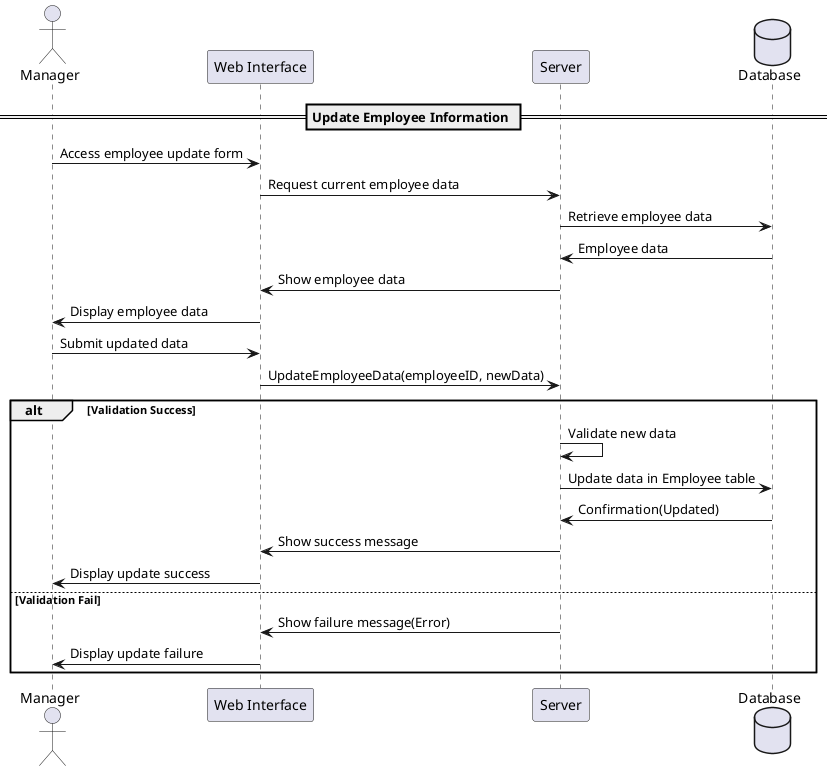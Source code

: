 @startuml
actor Manager as manager
participant "Web Interface" as webInterface
participant "Server" as server
database "Database" as database

== Update Employee Information ==

manager -> webInterface : Access employee update form
webInterface -> server : Request current employee data

server -> database : Retrieve employee data
database -> server : Employee data

server -> webInterface : Show employee data
webInterface -> manager : Display employee data

manager -> webInterface : Submit updated data
webInterface -> server : UpdateEmployeeData(employeeID, newData)

alt Validation Success
    server -> server : Validate new data

    server -> database : Update data in Employee table
    database -> server : Confirmation(Updated)

    server -> webInterface : Show success message
    webInterface -> manager : Display update success
else Validation Fail
    server -> webInterface : Show failure message(Error)
    webInterface -> manager : Display update failure
end

@enduml